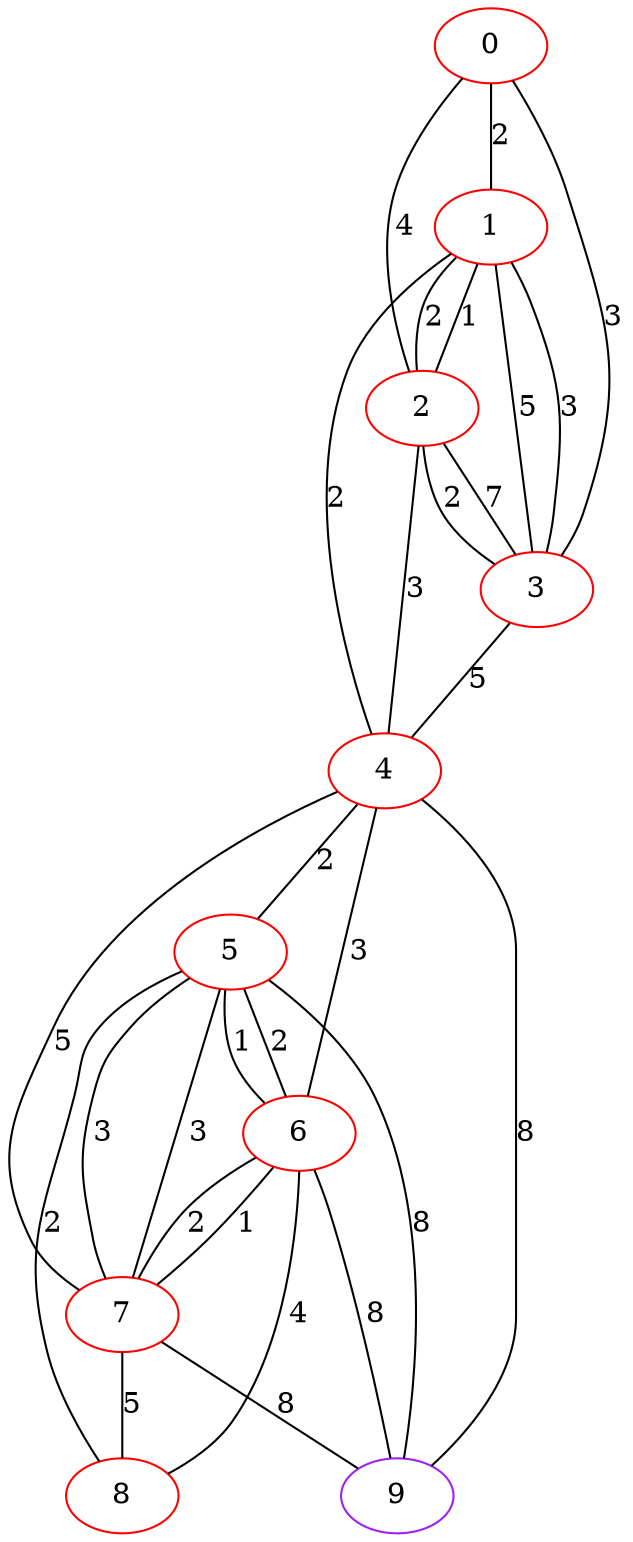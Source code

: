 graph "" {
0 [color=red, weight=1];
1 [color=red, weight=1];
2 [color=red, weight=1];
3 [color=red, weight=1];
4 [color=red, weight=1];
5 [color=red, weight=1];
6 [color=red, weight=1];
7 [color=red, weight=1];
8 [color=red, weight=1];
9 [color=purple, weight=4];
0 -- 1  [key=0, label=2];
0 -- 2  [key=0, label=4];
0 -- 3  [key=0, label=3];
1 -- 2  [key=0, label=2];
1 -- 2  [key=1, label=1];
1 -- 3  [key=0, label=5];
1 -- 3  [key=1, label=3];
1 -- 4  [key=0, label=2];
2 -- 3  [key=0, label=7];
2 -- 3  [key=1, label=2];
2 -- 4  [key=0, label=3];
3 -- 4  [key=0, label=5];
4 -- 5  [key=0, label=2];
4 -- 6  [key=0, label=3];
4 -- 7  [key=0, label=5];
4 -- 9  [key=0, label=8];
5 -- 8  [key=0, label=2];
5 -- 9  [key=0, label=8];
5 -- 6  [key=0, label=1];
5 -- 6  [key=1, label=2];
5 -- 7  [key=0, label=3];
5 -- 7  [key=1, label=3];
6 -- 8  [key=0, label=4];
6 -- 9  [key=0, label=8];
6 -- 7  [key=0, label=2];
6 -- 7  [key=1, label=1];
7 -- 8  [key=0, label=5];
7 -- 9  [key=0, label=8];
}
